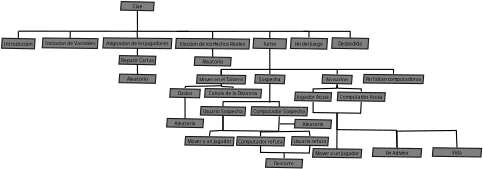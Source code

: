 <?xml version="1.0" encoding="UTF-8"?>
<dia:diagram xmlns:dia="http://www.lysator.liu.se/~alla/dia/">
  <dia:layer name="Fondo" visible="true" active="true">
    <dia:object type="Flowchart - Box" version="0" id="O0">
      <dia:attribute name="obj_pos">
        <dia:point val="119.891,-23.643"/>
      </dia:attribute>
      <dia:attribute name="obj_bb">
        <dia:rectangle val="119.391,-24.143;150.628,-13.587"/>
      </dia:attribute>
      <dia:attribute name="elem_corner">
        <dia:point val="119.891,-23.643"/>
      </dia:attribute>
      <dia:attribute name="elem_width">
        <dia:real val="30.237"/>
      </dia:attribute>
      <dia:attribute name="elem_height">
        <dia:real val="9.556"/>
      </dia:attribute>
      <dia:attribute name="border_width">
        <dia:real val="1"/>
      </dia:attribute>
      <dia:attribute name="border_color">
        <dia:color val="#1a1a1a"/>
      </dia:attribute>
      <dia:attribute name="inner_color">
        <dia:color val="#7f7f7f"/>
      </dia:attribute>
      <dia:attribute name="show_background">
        <dia:boolean val="true"/>
      </dia:attribute>
      <dia:attribute name="corner_radius">
        <dia:real val="0.6"/>
      </dia:attribute>
      <dia:attribute name="padding">
        <dia:real val="1"/>
      </dia:attribute>
      <dia:attribute name="text">
        <dia:composite type="text">
          <dia:attribute name="string">
            <dia:string>#Turno#</dia:string>
          </dia:attribute>
          <dia:attribute name="font">
            <dia:font family="sans" style="0" name="Helvetica"/>
          </dia:attribute>
          <dia:attribute name="height">
            <dia:real val="5.292"/>
          </dia:attribute>
          <dia:attribute name="pos">
            <dia:point val="135.01,-17.583"/>
          </dia:attribute>
          <dia:attribute name="color">
            <dia:color val="#000000"/>
          </dia:attribute>
          <dia:attribute name="alignment">
            <dia:enum val="1"/>
          </dia:attribute>
        </dia:composite>
      </dia:attribute>
    </dia:object>
    <dia:object type="Standard - Line" version="0" id="O1">
      <dia:attribute name="obj_pos">
        <dia:point val="135.01,-14.087"/>
      </dia:attribute>
      <dia:attribute name="obj_bb">
        <dia:rectangle val="134.509,-14.588;135.551,9.097"/>
      </dia:attribute>
      <dia:attribute name="conn_endpoints">
        <dia:point val="135.01,-14.087"/>
        <dia:point val="135.05,8.596"/>
      </dia:attribute>
      <dia:attribute name="numcp">
        <dia:int val="1"/>
      </dia:attribute>
      <dia:attribute name="line_width">
        <dia:real val="1"/>
      </dia:attribute>
      <dia:connections>
        <dia:connection handle="0" to="O0" connection="13"/>
        <dia:connection handle="1" to="O3" connection="16"/>
      </dia:connections>
    </dia:object>
    <dia:object type="Standard - Line" version="0" id="O2">
      <dia:attribute name="obj_pos">
        <dia:point val="91.193,9.314"/>
      </dia:attribute>
      <dia:attribute name="obj_bb">
        <dia:rectangle val="90.692,4.182;91.705,9.815"/>
      </dia:attribute>
      <dia:attribute name="conn_endpoints">
        <dia:point val="91.193,9.314"/>
        <dia:point val="91.204,4.683"/>
      </dia:attribute>
      <dia:attribute name="numcp">
        <dia:int val="1"/>
      </dia:attribute>
      <dia:attribute name="line_width">
        <dia:real val="1"/>
      </dia:attribute>
      <dia:connections>
        <dia:connection handle="0" to="O4" connection="2"/>
      </dia:connections>
    </dia:object>
    <dia:object type="Flowchart - Box" version="0" id="O3">
      <dia:attribute name="obj_pos">
        <dia:point val="121.442,9.096"/>
      </dia:attribute>
      <dia:attribute name="obj_bb">
        <dia:rectangle val="120.942,8.596;149.175,17.888"/>
      </dia:attribute>
      <dia:attribute name="elem_corner">
        <dia:point val="121.442,9.096"/>
      </dia:attribute>
      <dia:attribute name="elem_width">
        <dia:real val="27.233"/>
      </dia:attribute>
      <dia:attribute name="elem_height">
        <dia:real val="8.292"/>
      </dia:attribute>
      <dia:attribute name="border_width">
        <dia:real val="1"/>
      </dia:attribute>
      <dia:attribute name="border_color">
        <dia:color val="#1a1a1a"/>
      </dia:attribute>
      <dia:attribute name="inner_color">
        <dia:color val="#7f7f7f"/>
      </dia:attribute>
      <dia:attribute name="show_background">
        <dia:boolean val="true"/>
      </dia:attribute>
      <dia:attribute name="corner_radius">
        <dia:real val="0.6"/>
      </dia:attribute>
      <dia:attribute name="padding">
        <dia:real val="1"/>
      </dia:attribute>
      <dia:attribute name="text">
        <dia:composite type="text">
          <dia:attribute name="string">
            <dia:string>#Sospecha#</dia:string>
          </dia:attribute>
          <dia:attribute name="font">
            <dia:font family="sans" style="0" name="Helvetica"/>
          </dia:attribute>
          <dia:attribute name="height">
            <dia:real val="5.292"/>
          </dia:attribute>
          <dia:attribute name="pos">
            <dia:point val="135.058,14.524"/>
          </dia:attribute>
          <dia:attribute name="color">
            <dia:color val="#000000"/>
          </dia:attribute>
          <dia:attribute name="alignment">
            <dia:enum val="1"/>
          </dia:attribute>
        </dia:composite>
      </dia:attribute>
    </dia:object>
    <dia:object type="Flowchart - Box" version="0" id="O4">
      <dia:attribute name="obj_pos">
        <dia:point val="69.004,9.314"/>
      </dia:attribute>
      <dia:attribute name="obj_bb">
        <dia:rectangle val="68.504,8.814;113.882,18.106"/>
      </dia:attribute>
      <dia:attribute name="elem_corner">
        <dia:point val="69.004,9.314"/>
      </dia:attribute>
      <dia:attribute name="elem_width">
        <dia:real val="44.377"/>
      </dia:attribute>
      <dia:attribute name="elem_height">
        <dia:real val="8.292"/>
      </dia:attribute>
      <dia:attribute name="border_width">
        <dia:real val="1"/>
      </dia:attribute>
      <dia:attribute name="border_color">
        <dia:color val="#1a1a1a"/>
      </dia:attribute>
      <dia:attribute name="inner_color">
        <dia:color val="#7f7f7f"/>
      </dia:attribute>
      <dia:attribute name="show_background">
        <dia:boolean val="true"/>
      </dia:attribute>
      <dia:attribute name="corner_radius">
        <dia:real val="0.6"/>
      </dia:attribute>
      <dia:attribute name="padding">
        <dia:real val="1"/>
      </dia:attribute>
      <dia:attribute name="text">
        <dia:composite type="text">
          <dia:attribute name="string">
            <dia:string>#Mover en el Tablero#</dia:string>
          </dia:attribute>
          <dia:attribute name="font">
            <dia:font family="sans" style="0" name="Helvetica"/>
          </dia:attribute>
          <dia:attribute name="height">
            <dia:real val="5.292"/>
          </dia:attribute>
          <dia:attribute name="pos">
            <dia:point val="91.193,14.742"/>
          </dia:attribute>
          <dia:attribute name="color">
            <dia:color val="#000000"/>
          </dia:attribute>
          <dia:attribute name="alignment">
            <dia:enum val="1"/>
          </dia:attribute>
        </dia:composite>
      </dia:attribute>
    </dia:object>
    <dia:object type="Flowchart - Box" version="0" id="O5">
      <dia:attribute name="obj_pos">
        <dia:point val="182.072,9.233"/>
      </dia:attribute>
      <dia:attribute name="obj_bb">
        <dia:rectangle val="181.572,8.733;209.805,18.025"/>
      </dia:attribute>
      <dia:attribute name="elem_corner">
        <dia:point val="182.072,9.233"/>
      </dia:attribute>
      <dia:attribute name="elem_width">
        <dia:real val="27.233"/>
      </dia:attribute>
      <dia:attribute name="elem_height">
        <dia:real val="8.292"/>
      </dia:attribute>
      <dia:attribute name="border_width">
        <dia:real val="1"/>
      </dia:attribute>
      <dia:attribute name="border_color">
        <dia:color val="#1a1a1a"/>
      </dia:attribute>
      <dia:attribute name="inner_color">
        <dia:color val="#7f7f7f"/>
      </dia:attribute>
      <dia:attribute name="show_background">
        <dia:boolean val="true"/>
      </dia:attribute>
      <dia:attribute name="corner_radius">
        <dia:real val="0.6"/>
      </dia:attribute>
      <dia:attribute name="padding">
        <dia:real val="1"/>
      </dia:attribute>
      <dia:attribute name="text">
        <dia:composite type="text">
          <dia:attribute name="string">
            <dia:string>#Acusacion#</dia:string>
          </dia:attribute>
          <dia:attribute name="font">
            <dia:font family="sans" style="0" name="Helvetica"/>
          </dia:attribute>
          <dia:attribute name="height">
            <dia:real val="5.292"/>
          </dia:attribute>
          <dia:attribute name="pos">
            <dia:point val="195.689,14.66"/>
          </dia:attribute>
          <dia:attribute name="color">
            <dia:color val="#000000"/>
          </dia:attribute>
          <dia:attribute name="alignment">
            <dia:enum val="1"/>
          </dia:attribute>
        </dia:composite>
      </dia:attribute>
    </dia:object>
    <dia:object type="Flowchart - Box" version="0" id="O6">
      <dia:attribute name="obj_pos">
        <dia:point val="76.269,21.77"/>
      </dia:attribute>
      <dia:attribute name="obj_bb">
        <dia:rectangle val="75.769,21.27;128.031,30.561"/>
      </dia:attribute>
      <dia:attribute name="elem_corner">
        <dia:point val="76.269,21.77"/>
      </dia:attribute>
      <dia:attribute name="elem_width">
        <dia:real val="51.263"/>
      </dia:attribute>
      <dia:attribute name="elem_height">
        <dia:real val="8.292"/>
      </dia:attribute>
      <dia:attribute name="border_width">
        <dia:real val="1"/>
      </dia:attribute>
      <dia:attribute name="border_color">
        <dia:color val="#1a1a1a"/>
      </dia:attribute>
      <dia:attribute name="inner_color">
        <dia:color val="#7f7f7f"/>
      </dia:attribute>
      <dia:attribute name="show_background">
        <dia:boolean val="true"/>
      </dia:attribute>
      <dia:attribute name="corner_radius">
        <dia:real val="0.6"/>
      </dia:attribute>
      <dia:attribute name="padding">
        <dia:real val="1"/>
      </dia:attribute>
      <dia:attribute name="text">
        <dia:composite type="text">
          <dia:attribute name="string">
            <dia:string>#Calculo de la Distancia#</dia:string>
          </dia:attribute>
          <dia:attribute name="font">
            <dia:font family="sans" style="0" name="Helvetica"/>
          </dia:attribute>
          <dia:attribute name="height">
            <dia:real val="5.292"/>
          </dia:attribute>
          <dia:attribute name="pos">
            <dia:point val="101.9,27.197"/>
          </dia:attribute>
          <dia:attribute name="color">
            <dia:color val="#000000"/>
          </dia:attribute>
          <dia:attribute name="alignment">
            <dia:enum val="1"/>
          </dia:attribute>
        </dia:composite>
      </dia:attribute>
    </dia:object>
    <dia:object type="Standard - Line" version="0" id="O7">
      <dia:attribute name="obj_pos">
        <dia:point val="143.759,33.482"/>
      </dia:attribute>
      <dia:attribute name="obj_bb">
        <dia:rectangle val="92.002,32.982;144.259,33.982"/>
      </dia:attribute>
      <dia:attribute name="conn_endpoints">
        <dia:point val="143.759,33.482"/>
        <dia:point val="92.502,33.482"/>
      </dia:attribute>
      <dia:attribute name="numcp">
        <dia:int val="1"/>
      </dia:attribute>
      <dia:attribute name="line_width">
        <dia:real val="1"/>
      </dia:attribute>
    </dia:object>
    <dia:object type="Standard - Line" version="0" id="O8">
      <dia:attribute name="obj_pos">
        <dia:point val="195.828,4.25"/>
      </dia:attribute>
      <dia:attribute name="obj_bb">
        <dia:rectangle val="195.252,3.742;196.336,9.24"/>
      </dia:attribute>
      <dia:attribute name="conn_endpoints">
        <dia:point val="195.828,4.25"/>
        <dia:point val="195.76,8.733"/>
      </dia:attribute>
      <dia:attribute name="numcp">
        <dia:int val="1"/>
      </dia:attribute>
      <dia:attribute name="line_width">
        <dia:real val="1"/>
      </dia:attribute>
      <dia:connections>
        <dia:connection handle="1" to="O5" connection="16"/>
      </dia:connections>
    </dia:object>
    <dia:object type="Flowchart - Box" version="0" id="O9">
      <dia:attribute name="obj_pos">
        <dia:point val="0.529,-56.724"/>
      </dia:attribute>
      <dia:attribute name="obj_bb">
        <dia:rectangle val="0.029,-57.224;31.267,-47.932"/>
      </dia:attribute>
      <dia:attribute name="elem_corner">
        <dia:point val="0.529,-56.724"/>
      </dia:attribute>
      <dia:attribute name="elem_width">
        <dia:real val="30.237"/>
      </dia:attribute>
      <dia:attribute name="elem_height">
        <dia:real val="8.292"/>
      </dia:attribute>
      <dia:attribute name="border_width">
        <dia:real val="1"/>
      </dia:attribute>
      <dia:attribute name="border_color">
        <dia:color val="#1a1a1a"/>
      </dia:attribute>
      <dia:attribute name="inner_color">
        <dia:color val="#7f7f7f"/>
      </dia:attribute>
      <dia:attribute name="show_background">
        <dia:boolean val="true"/>
      </dia:attribute>
      <dia:attribute name="corner_radius">
        <dia:real val="0.6"/>
      </dia:attribute>
      <dia:attribute name="padding">
        <dia:real val="1"/>
      </dia:attribute>
      <dia:attribute name="text">
        <dia:composite type="text">
          <dia:attribute name="string">
            <dia:string>#Clue#</dia:string>
          </dia:attribute>
          <dia:attribute name="font">
            <dia:font family="sans" style="0" name="Helvetica"/>
          </dia:attribute>
          <dia:attribute name="height">
            <dia:real val="5.292"/>
          </dia:attribute>
          <dia:attribute name="pos">
            <dia:point val="15.648,-51.296"/>
          </dia:attribute>
          <dia:attribute name="color">
            <dia:color val="#000000"/>
          </dia:attribute>
          <dia:attribute name="alignment">
            <dia:enum val="1"/>
          </dia:attribute>
        </dia:composite>
      </dia:attribute>
    </dia:object>
    <dia:object type="Standard - Line" version="0" id="O10">
      <dia:attribute name="obj_pos">
        <dia:point val="15.648,-48.432"/>
      </dia:attribute>
      <dia:attribute name="obj_bb">
        <dia:rectangle val="15.145,-48.935;16.249,-29.822"/>
      </dia:attribute>
      <dia:attribute name="conn_endpoints">
        <dia:point val="15.648,-48.432"/>
        <dia:point val="15.746,-30.325"/>
      </dia:attribute>
      <dia:attribute name="numcp">
        <dia:int val="1"/>
      </dia:attribute>
      <dia:attribute name="line_width">
        <dia:real val="1"/>
      </dia:attribute>
      <dia:connections>
        <dia:connection handle="0" to="O9" connection="13"/>
      </dia:connections>
    </dia:object>
    <dia:object type="Standard - Line" version="0" id="O11">
      <dia:attribute name="obj_pos">
        <dia:point val="15.402,-30.071"/>
      </dia:attribute>
      <dia:attribute name="obj_bb">
        <dia:rectangle val="14.883,-30.59;16.154,-23.45"/>
      </dia:attribute>
      <dia:attribute name="conn_endpoints">
        <dia:point val="15.402,-30.071"/>
        <dia:point val="15.636,-23.969"/>
      </dia:attribute>
      <dia:attribute name="numcp">
        <dia:int val="1"/>
      </dia:attribute>
      <dia:attribute name="line_width">
        <dia:real val="1"/>
      </dia:attribute>
      <dia:connections>
        <dia:connection handle="1" to="O18" connection="2"/>
      </dia:connections>
    </dia:object>
    <dia:object type="Flowchart - Box" version="0" id="O12">
      <dia:attribute name="obj_pos">
        <dia:point val="-70.123,-23.861"/>
      </dia:attribute>
      <dia:attribute name="obj_bb">
        <dia:rectangle val="-70.623,-24.361;-19.326,-13.95"/>
      </dia:attribute>
      <dia:attribute name="elem_corner">
        <dia:point val="-70.123,-23.861"/>
      </dia:attribute>
      <dia:attribute name="elem_width">
        <dia:real val="50.297"/>
      </dia:attribute>
      <dia:attribute name="elem_height">
        <dia:real val="9.411"/>
      </dia:attribute>
      <dia:attribute name="border_width">
        <dia:real val="1"/>
      </dia:attribute>
      <dia:attribute name="border_color">
        <dia:color val="#1a1a1a"/>
      </dia:attribute>
      <dia:attribute name="inner_color">
        <dia:color val="#7f7f7f"/>
      </dia:attribute>
      <dia:attribute name="show_background">
        <dia:boolean val="true"/>
      </dia:attribute>
      <dia:attribute name="corner_radius">
        <dia:real val="0.6"/>
      </dia:attribute>
      <dia:attribute name="padding">
        <dia:real val="1"/>
      </dia:attribute>
      <dia:attribute name="text">
        <dia:composite type="text">
          <dia:attribute name="string">
            <dia:string>#Iniciacion de Variables#</dia:string>
          </dia:attribute>
          <dia:attribute name="font">
            <dia:font family="sans" style="0" name="Helvetica"/>
          </dia:attribute>
          <dia:attribute name="height">
            <dia:real val="5.292"/>
          </dia:attribute>
          <dia:attribute name="pos">
            <dia:point val="-44.974,-17.874"/>
          </dia:attribute>
          <dia:attribute name="color">
            <dia:color val="#000000"/>
          </dia:attribute>
          <dia:attribute name="alignment">
            <dia:enum val="1"/>
          </dia:attribute>
        </dia:composite>
      </dia:attribute>
    </dia:object>
    <dia:object type="Standard - Line" version="0" id="O13">
      <dia:attribute name="obj_pos">
        <dia:point val="-91.668,-30.038"/>
      </dia:attribute>
      <dia:attribute name="obj_bb">
        <dia:rectangle val="-92.168,-30.538;62.348,-29.372"/>
      </dia:attribute>
      <dia:attribute name="conn_endpoints">
        <dia:point val="-91.668,-30.038"/>
        <dia:point val="61.847,-29.873"/>
      </dia:attribute>
      <dia:attribute name="numcp">
        <dia:int val="1"/>
      </dia:attribute>
      <dia:attribute name="line_width">
        <dia:real val="1"/>
      </dia:attribute>
    </dia:object>
    <dia:object type="Standard - Line" version="0" id="O14">
      <dia:attribute name="obj_pos">
        <dia:point val="-44.837,-29.807"/>
      </dia:attribute>
      <dia:attribute name="obj_bb">
        <dia:rectangle val="-45.486,-30.318;-44.325,-23.35"/>
      </dia:attribute>
      <dia:attribute name="conn_endpoints">
        <dia:point val="-44.837,-29.807"/>
        <dia:point val="-44.974,-23.861"/>
      </dia:attribute>
      <dia:attribute name="numcp">
        <dia:int val="1"/>
      </dia:attribute>
      <dia:attribute name="line_width">
        <dia:real val="1"/>
      </dia:attribute>
      <dia:connections>
        <dia:connection handle="1" to="O12" connection="2"/>
      </dia:connections>
    </dia:object>
    <dia:object type="Standard - Line" version="0" id="O15">
      <dia:attribute name="obj_pos">
        <dia:point val="51.034,-29.824"/>
      </dia:attribute>
      <dia:attribute name="obj_bb">
        <dia:rectangle val="50.533,-30.39;135.623,-29.323"/>
      </dia:attribute>
      <dia:attribute name="conn_endpoints">
        <dia:point val="51.034,-29.824"/>
        <dia:point val="135.123,-29.889"/>
      </dia:attribute>
      <dia:attribute name="numcp">
        <dia:int val="1"/>
      </dia:attribute>
      <dia:attribute name="line_width">
        <dia:real val="1"/>
      </dia:attribute>
    </dia:object>
    <dia:object type="Flowchart - Box" version="0" id="O16">
      <dia:attribute name="obj_pos">
        <dia:point val="-106.797,-23.659"/>
      </dia:attribute>
      <dia:attribute name="obj_bb">
        <dia:rectangle val="-107.297,-24.159;-76.059,-13.587"/>
      </dia:attribute>
      <dia:attribute name="elem_corner">
        <dia:point val="-106.797,-23.659"/>
      </dia:attribute>
      <dia:attribute name="elem_width">
        <dia:real val="30.237"/>
      </dia:attribute>
      <dia:attribute name="elem_height">
        <dia:real val="9.572"/>
      </dia:attribute>
      <dia:attribute name="border_width">
        <dia:real val="1"/>
      </dia:attribute>
      <dia:attribute name="border_color">
        <dia:color val="#1a1a1a"/>
      </dia:attribute>
      <dia:attribute name="inner_color">
        <dia:color val="#7f7f7f"/>
      </dia:attribute>
      <dia:attribute name="show_background">
        <dia:boolean val="true"/>
      </dia:attribute>
      <dia:attribute name="corner_radius">
        <dia:real val="0.6"/>
      </dia:attribute>
      <dia:attribute name="padding">
        <dia:real val="1"/>
      </dia:attribute>
      <dia:attribute name="text">
        <dia:composite type="text">
          <dia:attribute name="string">
            <dia:string>#Introduccion#</dia:string>
          </dia:attribute>
          <dia:attribute name="font">
            <dia:font family="sans" style="0" name="Helvetica"/>
          </dia:attribute>
          <dia:attribute name="height">
            <dia:real val="5.292"/>
          </dia:attribute>
          <dia:attribute name="pos">
            <dia:point val="-91.678,-17.591"/>
          </dia:attribute>
          <dia:attribute name="color">
            <dia:color val="#000000"/>
          </dia:attribute>
          <dia:attribute name="alignment">
            <dia:enum val="1"/>
          </dia:attribute>
        </dia:composite>
      </dia:attribute>
    </dia:object>
    <dia:object type="Standard - Line" version="0" id="O17">
      <dia:attribute name="obj_pos">
        <dia:point val="-91.668,-29.807"/>
      </dia:attribute>
      <dia:attribute name="obj_bb">
        <dia:rectangle val="-92.179,-30.308;-91.167,-23.158"/>
      </dia:attribute>
      <dia:attribute name="conn_endpoints">
        <dia:point val="-91.668,-29.807"/>
        <dia:point val="-91.678,-23.659"/>
      </dia:attribute>
      <dia:attribute name="numcp">
        <dia:int val="1"/>
      </dia:attribute>
      <dia:attribute name="line_width">
        <dia:real val="1"/>
      </dia:attribute>
      <dia:connections>
        <dia:connection handle="1" to="O16" connection="2"/>
      </dia:connections>
    </dia:object>
    <dia:object type="Flowchart - Box" version="0" id="O18">
      <dia:attribute name="obj_pos">
        <dia:point val="-15.456,-23.969"/>
      </dia:attribute>
      <dia:attribute name="obj_bb">
        <dia:rectangle val="-15.956,-24.469;47.227,-13.752"/>
      </dia:attribute>
      <dia:attribute name="elem_corner">
        <dia:point val="-15.456,-23.969"/>
      </dia:attribute>
      <dia:attribute name="elem_width">
        <dia:real val="62.183"/>
      </dia:attribute>
      <dia:attribute name="elem_height">
        <dia:real val="9.717"/>
      </dia:attribute>
      <dia:attribute name="border_width">
        <dia:real val="1"/>
      </dia:attribute>
      <dia:attribute name="border_color">
        <dia:color val="#1a1a1a"/>
      </dia:attribute>
      <dia:attribute name="inner_color">
        <dia:color val="#7f7f7f"/>
      </dia:attribute>
      <dia:attribute name="show_background">
        <dia:boolean val="true"/>
      </dia:attribute>
      <dia:attribute name="corner_radius">
        <dia:real val="0.6"/>
      </dia:attribute>
      <dia:attribute name="padding">
        <dia:real val="1"/>
      </dia:attribute>
      <dia:attribute name="text">
        <dia:composite type="text">
          <dia:attribute name="string">
            <dia:string>#Asignacion de los jugadores#</dia:string>
          </dia:attribute>
          <dia:attribute name="font">
            <dia:font family="sans" style="0" name="Helvetica"/>
          </dia:attribute>
          <dia:attribute name="height">
            <dia:real val="5.292"/>
          </dia:attribute>
          <dia:attribute name="pos">
            <dia:point val="15.636,-17.829"/>
          </dia:attribute>
          <dia:attribute name="color">
            <dia:color val="#000000"/>
          </dia:attribute>
          <dia:attribute name="alignment">
            <dia:enum val="1"/>
          </dia:attribute>
        </dia:composite>
      </dia:attribute>
    </dia:object>
    <dia:object type="Flowchart - Box" version="0" id="O19">
      <dia:attribute name="obj_pos">
        <dia:point val="50.087,-23.482"/>
      </dia:attribute>
      <dia:attribute name="obj_bb">
        <dia:rectangle val="49.587,-23.982;117.312,-13.426"/>
      </dia:attribute>
      <dia:attribute name="elem_corner">
        <dia:point val="50.087,-23.482"/>
      </dia:attribute>
      <dia:attribute name="elem_width">
        <dia:real val="66.725"/>
      </dia:attribute>
      <dia:attribute name="elem_height">
        <dia:real val="9.556"/>
      </dia:attribute>
      <dia:attribute name="border_width">
        <dia:real val="1"/>
      </dia:attribute>
      <dia:attribute name="border_color">
        <dia:color val="#1a1a1a"/>
      </dia:attribute>
      <dia:attribute name="inner_color">
        <dia:color val="#7f7f7f"/>
      </dia:attribute>
      <dia:attribute name="show_background">
        <dia:boolean val="true"/>
      </dia:attribute>
      <dia:attribute name="corner_radius">
        <dia:real val="0.6"/>
      </dia:attribute>
      <dia:attribute name="padding">
        <dia:real val="1"/>
      </dia:attribute>
      <dia:attribute name="text">
        <dia:composite type="text">
          <dia:attribute name="string">
            <dia:string>#Eleccion de los Hechos Reales#</dia:string>
          </dia:attribute>
          <dia:attribute name="font">
            <dia:font family="sans" style="0" name="Helvetica"/>
          </dia:attribute>
          <dia:attribute name="height">
            <dia:real val="5.292"/>
          </dia:attribute>
          <dia:attribute name="pos">
            <dia:point val="83.449,-17.422"/>
          </dia:attribute>
          <dia:attribute name="color">
            <dia:color val="#000000"/>
          </dia:attribute>
          <dia:attribute name="alignment">
            <dia:enum val="1"/>
          </dia:attribute>
        </dia:composite>
      </dia:attribute>
    </dia:object>
    <dia:object type="Standard - Line" version="0" id="O20">
      <dia:attribute name="obj_pos">
        <dia:point val="83.478,-30.094"/>
      </dia:attribute>
      <dia:attribute name="obj_bb">
        <dia:rectangle val="82.947,-30.596;83.98,-22.98"/>
      </dia:attribute>
      <dia:attribute name="conn_endpoints">
        <dia:point val="83.478,-30.094"/>
        <dia:point val="83.449,-23.482"/>
      </dia:attribute>
      <dia:attribute name="numcp">
        <dia:int val="1"/>
      </dia:attribute>
      <dia:attribute name="line_width">
        <dia:real val="1"/>
      </dia:attribute>
      <dia:connections>
        <dia:connection handle="1" to="O19" connection="2"/>
      </dia:connections>
    </dia:object>
    <dia:object type="Standard - Line" version="0" id="O21">
      <dia:attribute name="obj_pos">
        <dia:point val="135.059,-29.558"/>
      </dia:attribute>
      <dia:attribute name="obj_bb">
        <dia:rectangle val="134.506,-30.063;135.563,-23.139"/>
      </dia:attribute>
      <dia:attribute name="conn_endpoints">
        <dia:point val="135.059,-29.558"/>
        <dia:point val="135.01,-23.643"/>
      </dia:attribute>
      <dia:attribute name="numcp">
        <dia:int val="1"/>
      </dia:attribute>
      <dia:attribute name="line_width">
        <dia:real val="1"/>
      </dia:attribute>
      <dia:connections>
        <dia:connection handle="1" to="O0" connection="2"/>
      </dia:connections>
    </dia:object>
    <dia:object type="Flowchart - Box" version="0" id="O22">
      <dia:attribute name="obj_pos">
        <dia:point val="-0.995,-8.033"/>
      </dia:attribute>
      <dia:attribute name="obj_bb">
        <dia:rectangle val="-1.495,-8.533;32.805,0.758"/>
      </dia:attribute>
      <dia:attribute name="elem_corner">
        <dia:point val="-0.995,-8.033"/>
      </dia:attribute>
      <dia:attribute name="elem_width">
        <dia:real val="33.3"/>
      </dia:attribute>
      <dia:attribute name="elem_height">
        <dia:real val="8.292"/>
      </dia:attribute>
      <dia:attribute name="border_width">
        <dia:real val="1"/>
      </dia:attribute>
      <dia:attribute name="border_color">
        <dia:color val="#1a1a1a"/>
      </dia:attribute>
      <dia:attribute name="inner_color">
        <dia:color val="#7f7f7f"/>
      </dia:attribute>
      <dia:attribute name="show_background">
        <dia:boolean val="true"/>
      </dia:attribute>
      <dia:attribute name="corner_radius">
        <dia:real val="0.6"/>
      </dia:attribute>
      <dia:attribute name="padding">
        <dia:real val="1"/>
      </dia:attribute>
      <dia:attribute name="text">
        <dia:composite type="text">
          <dia:attribute name="string">
            <dia:string>#Repatir Cartas#</dia:string>
          </dia:attribute>
          <dia:attribute name="font">
            <dia:font family="sans" style="0" name="Helvetica"/>
          </dia:attribute>
          <dia:attribute name="height">
            <dia:real val="5.292"/>
          </dia:attribute>
          <dia:attribute name="pos">
            <dia:point val="15.655,-2.606"/>
          </dia:attribute>
          <dia:attribute name="color">
            <dia:color val="#000000"/>
          </dia:attribute>
          <dia:attribute name="alignment">
            <dia:enum val="1"/>
          </dia:attribute>
        </dia:composite>
      </dia:attribute>
    </dia:object>
    <dia:object type="Standard - Line" version="0" id="O23">
      <dia:attribute name="obj_pos">
        <dia:point val="15.636,-14.252"/>
      </dia:attribute>
      <dia:attribute name="obj_bb">
        <dia:rectangle val="15.134,-14.753;16.157,-7.532"/>
      </dia:attribute>
      <dia:attribute name="conn_endpoints">
        <dia:point val="15.636,-14.252"/>
        <dia:point val="15.655,-8.033"/>
      </dia:attribute>
      <dia:attribute name="numcp">
        <dia:int val="1"/>
      </dia:attribute>
      <dia:attribute name="line_width">
        <dia:real val="1"/>
      </dia:attribute>
      <dia:connections>
        <dia:connection handle="0" to="O18" connection="13"/>
        <dia:connection handle="1" to="O22" connection="2"/>
      </dia:connections>
    </dia:object>
    <dia:object type="Flowchart - Box" version="0" id="O24">
      <dia:attribute name="obj_pos">
        <dia:point val="72.418,37.867"/>
      </dia:attribute>
      <dia:attribute name="obj_bb">
        <dia:rectangle val="71.918,37.367;113.722,46.659"/>
      </dia:attribute>
      <dia:attribute name="elem_corner">
        <dia:point val="72.418,37.867"/>
      </dia:attribute>
      <dia:attribute name="elem_width">
        <dia:real val="40.805"/>
      </dia:attribute>
      <dia:attribute name="elem_height">
        <dia:real val="8.292"/>
      </dia:attribute>
      <dia:attribute name="border_width">
        <dia:real val="1"/>
      </dia:attribute>
      <dia:attribute name="border_color">
        <dia:color val="#1a1a1a"/>
      </dia:attribute>
      <dia:attribute name="inner_color">
        <dia:color val="#7f7f7f"/>
      </dia:attribute>
      <dia:attribute name="show_background">
        <dia:boolean val="true"/>
      </dia:attribute>
      <dia:attribute name="corner_radius">
        <dia:real val="0.6"/>
      </dia:attribute>
      <dia:attribute name="padding">
        <dia:real val="1"/>
      </dia:attribute>
      <dia:attribute name="text">
        <dia:composite type="text">
          <dia:attribute name="string">
            <dia:string>#Usuario Sospecha#</dia:string>
          </dia:attribute>
          <dia:attribute name="font">
            <dia:font family="sans" style="0" name="Helvetica"/>
          </dia:attribute>
          <dia:attribute name="height">
            <dia:real val="5.292"/>
          </dia:attribute>
          <dia:attribute name="pos">
            <dia:point val="92.82,43.295"/>
          </dia:attribute>
          <dia:attribute name="color">
            <dia:color val="#000000"/>
          </dia:attribute>
          <dia:attribute name="alignment">
            <dia:enum val="1"/>
          </dia:attribute>
        </dia:composite>
      </dia:attribute>
    </dia:object>
    <dia:object type="Standard - Line" version="0" id="O25">
      <dia:attribute name="obj_pos">
        <dia:point val="92.878,33.858"/>
      </dia:attribute>
      <dia:attribute name="obj_bb">
        <dia:rectangle val="92.313,33.351;93.385,38.374"/>
      </dia:attribute>
      <dia:attribute name="conn_endpoints">
        <dia:point val="92.878,33.858"/>
        <dia:point val="92.82,37.867"/>
      </dia:attribute>
      <dia:attribute name="numcp">
        <dia:int val="1"/>
      </dia:attribute>
      <dia:attribute name="line_width">
        <dia:real val="1"/>
      </dia:attribute>
      <dia:connections>
        <dia:connection handle="1" to="O24" connection="2"/>
      </dia:connections>
    </dia:object>
    <dia:object type="Flowchart - Box" version="0" id="O26">
      <dia:attribute name="obj_pos">
        <dia:point val="157.47,24.864"/>
      </dia:attribute>
      <dia:attribute name="obj_bb">
        <dia:rectangle val="156.97,24.364;191.17,33.656"/>
      </dia:attribute>
      <dia:attribute name="elem_corner">
        <dia:point val="157.47,24.864"/>
      </dia:attribute>
      <dia:attribute name="elem_width">
        <dia:real val="33.2"/>
      </dia:attribute>
      <dia:attribute name="elem_height">
        <dia:real val="8.292"/>
      </dia:attribute>
      <dia:attribute name="border_width">
        <dia:real val="1"/>
      </dia:attribute>
      <dia:attribute name="border_color">
        <dia:color val="#1a1a1a"/>
      </dia:attribute>
      <dia:attribute name="inner_color">
        <dia:color val="#7f7f7f"/>
      </dia:attribute>
      <dia:attribute name="show_background">
        <dia:boolean val="true"/>
      </dia:attribute>
      <dia:attribute name="corner_radius">
        <dia:real val="0.6"/>
      </dia:attribute>
      <dia:attribute name="padding">
        <dia:real val="1"/>
      </dia:attribute>
      <dia:attribute name="text">
        <dia:composite type="text">
          <dia:attribute name="string">
            <dia:string>#Jugador Acusa#</dia:string>
          </dia:attribute>
          <dia:attribute name="font">
            <dia:font family="sans" style="0" name="Helvetica"/>
          </dia:attribute>
          <dia:attribute name="height">
            <dia:real val="5.292"/>
          </dia:attribute>
          <dia:attribute name="pos">
            <dia:point val="174.07,30.292"/>
          </dia:attribute>
          <dia:attribute name="color">
            <dia:color val="#000000"/>
          </dia:attribute>
          <dia:attribute name="alignment">
            <dia:enum val="1"/>
          </dia:attribute>
        </dia:composite>
      </dia:attribute>
    </dia:object>
    <dia:object type="Flowchart - Box" version="0" id="O27">
      <dia:attribute name="obj_pos">
        <dia:point val="118.056,38.046"/>
      </dia:attribute>
      <dia:attribute name="obj_bb">
        <dia:rectangle val="117.556,37.546;169.586,46.838"/>
      </dia:attribute>
      <dia:attribute name="elem_corner">
        <dia:point val="118.056,38.046"/>
      </dia:attribute>
      <dia:attribute name="elem_width">
        <dia:real val="51.03"/>
      </dia:attribute>
      <dia:attribute name="elem_height">
        <dia:real val="8.292"/>
      </dia:attribute>
      <dia:attribute name="border_width">
        <dia:real val="1"/>
      </dia:attribute>
      <dia:attribute name="border_color">
        <dia:color val="#1a1a1a"/>
      </dia:attribute>
      <dia:attribute name="inner_color">
        <dia:color val="#7f7f7f"/>
      </dia:attribute>
      <dia:attribute name="show_background">
        <dia:boolean val="true"/>
      </dia:attribute>
      <dia:attribute name="corner_radius">
        <dia:real val="0.6"/>
      </dia:attribute>
      <dia:attribute name="padding">
        <dia:real val="1"/>
      </dia:attribute>
      <dia:attribute name="text">
        <dia:composite type="text">
          <dia:attribute name="string">
            <dia:string>#Computador Sospecha#</dia:string>
          </dia:attribute>
          <dia:attribute name="font">
            <dia:font family="sans" style="0" name="Helvetica"/>
          </dia:attribute>
          <dia:attribute name="height">
            <dia:real val="5.292"/>
          </dia:attribute>
          <dia:attribute name="pos">
            <dia:point val="143.571,43.474"/>
          </dia:attribute>
          <dia:attribute name="color">
            <dia:color val="#000000"/>
          </dia:attribute>
          <dia:attribute name="alignment">
            <dia:enum val="1"/>
          </dia:attribute>
        </dia:composite>
      </dia:attribute>
    </dia:object>
    <dia:object type="Standard - Line" version="0" id="O28">
      <dia:attribute name="obj_pos">
        <dia:point val="143.508,33.231"/>
      </dia:attribute>
      <dia:attribute name="obj_bb">
        <dia:rectangle val="143.002,32.725;144.077,38.553"/>
      </dia:attribute>
      <dia:attribute name="conn_endpoints">
        <dia:point val="143.508,33.231"/>
        <dia:point val="143.571,38.046"/>
      </dia:attribute>
      <dia:attribute name="numcp">
        <dia:int val="1"/>
      </dia:attribute>
      <dia:attribute name="line_width">
        <dia:real val="1"/>
      </dia:attribute>
      <dia:connections>
        <dia:connection handle="1" to="O27" connection="2"/>
      </dia:connections>
    </dia:object>
    <dia:object type="Standard - Line" version="0" id="O29">
      <dia:attribute name="obj_pos">
        <dia:point val="135.058,17.388"/>
      </dia:attribute>
      <dia:attribute name="obj_bb">
        <dia:rectangle val="134.503,16.886;135.56,34.805"/>
      </dia:attribute>
      <dia:attribute name="conn_endpoints">
        <dia:point val="135.058,17.388"/>
        <dia:point val="135.005,34.304"/>
      </dia:attribute>
      <dia:attribute name="numcp">
        <dia:int val="1"/>
      </dia:attribute>
      <dia:attribute name="line_width">
        <dia:real val="1"/>
      </dia:attribute>
      <dia:connections>
        <dia:connection handle="0" to="O3" connection="13"/>
      </dia:connections>
    </dia:object>
    <dia:object type="Standard - ZigZagLine" version="1" id="O30">
      <dia:attribute name="obj_pos">
        <dia:point val="92.82,46.159"/>
      </dia:attribute>
      <dia:attribute name="obj_bb">
        <dia:rectangle val="92.32,45.659;144.071,60.689"/>
      </dia:attribute>
      <dia:attribute name="orth_points">
        <dia:point val="92.82,46.159"/>
        <dia:point val="92.82,60.189"/>
        <dia:point val="143.571,60.189"/>
        <dia:point val="143.571,46.837"/>
      </dia:attribute>
      <dia:attribute name="orth_orient">
        <dia:enum val="1"/>
        <dia:enum val="0"/>
        <dia:enum val="1"/>
      </dia:attribute>
      <dia:attribute name="autorouting">
        <dia:boolean val="false"/>
      </dia:attribute>
      <dia:attribute name="line_width">
        <dia:real val="1"/>
      </dia:attribute>
      <dia:attribute name="corner_radius">
        <dia:real val="0.6"/>
      </dia:attribute>
      <dia:connections>
        <dia:connection handle="0" to="O24" connection="13"/>
        <dia:connection handle="1" to="O27" connection="16"/>
      </dia:connections>
    </dia:object>
    <dia:object type="Flowchart - Box" version="0" id="O31">
      <dia:attribute name="obj_pos">
        <dia:point val="105.03,65.127"/>
      </dia:attribute>
      <dia:attribute name="obj_bb">
        <dia:rectangle val="104.53,64.627;148.86,73.918"/>
      </dia:attribute>
      <dia:attribute name="elem_corner">
        <dia:point val="105.03,65.127"/>
      </dia:attribute>
      <dia:attribute name="elem_width">
        <dia:real val="43.33"/>
      </dia:attribute>
      <dia:attribute name="elem_height">
        <dia:real val="8.292"/>
      </dia:attribute>
      <dia:attribute name="border_width">
        <dia:real val="1"/>
      </dia:attribute>
      <dia:attribute name="border_color">
        <dia:color val="#1a1a1a"/>
      </dia:attribute>
      <dia:attribute name="inner_color">
        <dia:color val="#7f7f7f"/>
      </dia:attribute>
      <dia:attribute name="show_background">
        <dia:boolean val="true"/>
      </dia:attribute>
      <dia:attribute name="corner_radius">
        <dia:real val="0.6"/>
      </dia:attribute>
      <dia:attribute name="padding">
        <dia:real val="1"/>
      </dia:attribute>
      <dia:attribute name="text">
        <dia:composite type="text">
          <dia:attribute name="string">
            <dia:string>#Computador refuta#</dia:string>
          </dia:attribute>
          <dia:attribute name="font">
            <dia:font family="sans" style="0" name="Helvetica"/>
          </dia:attribute>
          <dia:attribute name="height">
            <dia:real val="5.292"/>
          </dia:attribute>
          <dia:attribute name="pos">
            <dia:point val="126.695,70.554"/>
          </dia:attribute>
          <dia:attribute name="color">
            <dia:color val="#000000"/>
          </dia:attribute>
          <dia:attribute name="alignment">
            <dia:enum val="1"/>
          </dia:attribute>
        </dia:composite>
      </dia:attribute>
    </dia:object>
    <dia:object type="Flowchart - Box" version="0" id="O32">
      <dia:attribute name="obj_pos">
        <dia:point val="154.484,65.0"/>
      </dia:attribute>
      <dia:attribute name="obj_bb">
        <dia:rectangle val="153.984,64.5;188.422,73.791"/>
      </dia:attribute>
      <dia:attribute name="elem_corner">
        <dia:point val="154.484,65.0"/>
      </dia:attribute>
      <dia:attribute name="elem_width">
        <dia:real val="33.438"/>
      </dia:attribute>
      <dia:attribute name="elem_height">
        <dia:real val="8.292"/>
      </dia:attribute>
      <dia:attribute name="border_width">
        <dia:real val="1"/>
      </dia:attribute>
      <dia:attribute name="border_color">
        <dia:color val="#1a1a1a"/>
      </dia:attribute>
      <dia:attribute name="inner_color">
        <dia:color val="#7f7f7f"/>
      </dia:attribute>
      <dia:attribute name="show_background">
        <dia:boolean val="true"/>
      </dia:attribute>
      <dia:attribute name="corner_radius">
        <dia:real val="0.6"/>
      </dia:attribute>
      <dia:attribute name="padding">
        <dia:real val="1"/>
      </dia:attribute>
      <dia:attribute name="text">
        <dia:composite type="text">
          <dia:attribute name="string">
            <dia:string>#Usuario refuta#</dia:string>
          </dia:attribute>
          <dia:attribute name="font">
            <dia:font family="sans" style="0" name="Helvetica"/>
          </dia:attribute>
          <dia:attribute name="height">
            <dia:real val="5.292"/>
          </dia:attribute>
          <dia:attribute name="pos">
            <dia:point val="171.203,70.427"/>
          </dia:attribute>
          <dia:attribute name="color">
            <dia:color val="#000000"/>
          </dia:attribute>
          <dia:attribute name="alignment">
            <dia:enum val="1"/>
          </dia:attribute>
        </dia:composite>
      </dia:attribute>
    </dia:object>
    <dia:object type="Standard - ZigZagLine" version="1" id="O33">
      <dia:attribute name="obj_pos">
        <dia:point val="126.695,73.418"/>
      </dia:attribute>
      <dia:attribute name="obj_bb">
        <dia:rectangle val="126.195,72.791;171.703,80.359"/>
      </dia:attribute>
      <dia:attribute name="orth_points">
        <dia:point val="126.695,73.418"/>
        <dia:point val="126.695,79.859"/>
        <dia:point val="171.203,79.859"/>
        <dia:point val="171.203,73.291"/>
      </dia:attribute>
      <dia:attribute name="orth_orient">
        <dia:enum val="1"/>
        <dia:enum val="0"/>
        <dia:enum val="1"/>
      </dia:attribute>
      <dia:attribute name="autorouting">
        <dia:boolean val="false"/>
      </dia:attribute>
      <dia:attribute name="line_width">
        <dia:real val="1"/>
      </dia:attribute>
      <dia:attribute name="corner_radius">
        <dia:real val="0.6"/>
      </dia:attribute>
      <dia:connections>
        <dia:connection handle="0" to="O31" connection="13"/>
        <dia:connection handle="1" to="O32" connection="13"/>
      </dia:connections>
    </dia:object>
    <dia:object type="Flowchart - Box" version="0" id="O34">
      <dia:attribute name="obj_pos">
        <dia:point val="58.486,64.919"/>
      </dia:attribute>
      <dia:attribute name="obj_bb">
        <dia:rectangle val="57.986,64.419;103.298,73.711"/>
      </dia:attribute>
      <dia:attribute name="elem_corner">
        <dia:point val="58.486,64.919"/>
      </dia:attribute>
      <dia:attribute name="elem_width">
        <dia:real val="44.312"/>
      </dia:attribute>
      <dia:attribute name="elem_height">
        <dia:real val="8.292"/>
      </dia:attribute>
      <dia:attribute name="border_width">
        <dia:real val="1"/>
      </dia:attribute>
      <dia:attribute name="border_color">
        <dia:color val="#1a1a1a"/>
      </dia:attribute>
      <dia:attribute name="inner_color">
        <dia:color val="#7f7f7f"/>
      </dia:attribute>
      <dia:attribute name="show_background">
        <dia:boolean val="true"/>
      </dia:attribute>
      <dia:attribute name="corner_radius">
        <dia:real val="0.6"/>
      </dia:attribute>
      <dia:attribute name="padding">
        <dia:real val="1"/>
      </dia:attribute>
      <dia:attribute name="text">
        <dia:composite type="text">
          <dia:attribute name="string">
            <dia:string>#Mover a un Jugador#</dia:string>
          </dia:attribute>
          <dia:attribute name="font">
            <dia:font family="sans" style="0" name="Helvetica"/>
          </dia:attribute>
          <dia:attribute name="height">
            <dia:real val="5.292"/>
          </dia:attribute>
          <dia:attribute name="pos">
            <dia:point val="80.642,70.347"/>
          </dia:attribute>
          <dia:attribute name="color">
            <dia:color val="#000000"/>
          </dia:attribute>
          <dia:attribute name="alignment">
            <dia:enum val="1"/>
          </dia:attribute>
        </dia:composite>
      </dia:attribute>
    </dia:object>
    <dia:object type="Standard - ZigZagLine" version="1" id="O35">
      <dia:attribute name="obj_pos">
        <dia:point val="92.82,46.159"/>
      </dia:attribute>
      <dia:attribute name="obj_bb">
        <dia:rectangle val="80.142,45.659;93.32,64.919"/>
      </dia:attribute>
      <dia:attribute name="orth_points">
        <dia:point val="92.82,46.159"/>
        <dia:point val="92.82,60.039"/>
        <dia:point val="80.642,60.039"/>
        <dia:point val="80.642,64.419"/>
      </dia:attribute>
      <dia:attribute name="orth_orient">
        <dia:enum val="1"/>
        <dia:enum val="0"/>
        <dia:enum val="1"/>
      </dia:attribute>
      <dia:attribute name="autorouting">
        <dia:boolean val="false"/>
      </dia:attribute>
      <dia:attribute name="line_width">
        <dia:real val="1"/>
      </dia:attribute>
      <dia:attribute name="corner_radius">
        <dia:real val="0.6"/>
      </dia:attribute>
      <dia:connections>
        <dia:connection handle="0" to="O24" connection="13"/>
        <dia:connection handle="1" to="O34" connection="16"/>
      </dia:connections>
    </dia:object>
    <dia:object type="Standard - ZigZagLine" version="1" id="O36">
      <dia:attribute name="obj_pos">
        <dia:point val="126.695,64.626"/>
      </dia:attribute>
      <dia:attribute name="obj_bb">
        <dia:rectangle val="126.195,59.689;171.703,65.126"/>
      </dia:attribute>
      <dia:attribute name="orth_points">
        <dia:point val="126.695,64.626"/>
        <dia:point val="126.695,60.189"/>
        <dia:point val="171.203,60.189"/>
        <dia:point val="171.203,64.5"/>
      </dia:attribute>
      <dia:attribute name="orth_orient">
        <dia:enum val="1"/>
        <dia:enum val="0"/>
        <dia:enum val="1"/>
      </dia:attribute>
      <dia:attribute name="autorouting">
        <dia:boolean val="false"/>
      </dia:attribute>
      <dia:attribute name="line_width">
        <dia:real val="1"/>
      </dia:attribute>
      <dia:attribute name="corner_radius">
        <dia:real val="0.6"/>
      </dia:attribute>
      <dia:connections>
        <dia:connection handle="0" to="O31" connection="16"/>
        <dia:connection handle="1" to="O32" connection="16"/>
      </dia:connections>
    </dia:object>
    <dia:object type="Flowchart - Box" version="0" id="O37">
      <dia:attribute name="obj_pos">
        <dia:point val="131.183,84.955"/>
      </dia:attribute>
      <dia:attribute name="obj_bb">
        <dia:rectangle val="130.683,84.455;165.121,93.746"/>
      </dia:attribute>
      <dia:attribute name="elem_corner">
        <dia:point val="131.183,84.955"/>
      </dia:attribute>
      <dia:attribute name="elem_width">
        <dia:real val="33.438"/>
      </dia:attribute>
      <dia:attribute name="elem_height">
        <dia:real val="8.292"/>
      </dia:attribute>
      <dia:attribute name="border_width">
        <dia:real val="1"/>
      </dia:attribute>
      <dia:attribute name="border_color">
        <dia:color val="#1a1a1a"/>
      </dia:attribute>
      <dia:attribute name="inner_color">
        <dia:color val="#7f7f7f"/>
      </dia:attribute>
      <dia:attribute name="show_background">
        <dia:boolean val="true"/>
      </dia:attribute>
      <dia:attribute name="corner_radius">
        <dia:real val="0.6"/>
      </dia:attribute>
      <dia:attribute name="padding">
        <dia:real val="1"/>
      </dia:attribute>
      <dia:attribute name="text">
        <dia:composite type="text">
          <dia:attribute name="string">
            <dia:string>#Descarte#</dia:string>
          </dia:attribute>
          <dia:attribute name="font">
            <dia:font family="sans" style="0" name="Helvetica"/>
          </dia:attribute>
          <dia:attribute name="height">
            <dia:real val="5.292"/>
          </dia:attribute>
          <dia:attribute name="pos">
            <dia:point val="147.902,90.382"/>
          </dia:attribute>
          <dia:attribute name="color">
            <dia:color val="#000000"/>
          </dia:attribute>
          <dia:attribute name="alignment">
            <dia:enum val="1"/>
          </dia:attribute>
        </dia:composite>
      </dia:attribute>
    </dia:object>
    <dia:object type="Standard - ZigZagLine" version="1" id="O38">
      <dia:attribute name="obj_pos">
        <dia:point val="147.961,79.931"/>
      </dia:attribute>
      <dia:attribute name="obj_bb">
        <dia:rectangle val="147.402,79.431;148.461,84.954"/>
      </dia:attribute>
      <dia:attribute name="orth_points">
        <dia:point val="147.961,79.931"/>
        <dia:point val="147.961,82.482"/>
        <dia:point val="147.902,82.482"/>
        <dia:point val="147.902,84.454"/>
      </dia:attribute>
      <dia:attribute name="orth_orient">
        <dia:enum val="1"/>
        <dia:enum val="0"/>
        <dia:enum val="1"/>
      </dia:attribute>
      <dia:attribute name="autorouting">
        <dia:boolean val="false"/>
      </dia:attribute>
      <dia:attribute name="line_width">
        <dia:real val="1"/>
      </dia:attribute>
      <dia:attribute name="corner_radius">
        <dia:real val="0.6"/>
      </dia:attribute>
      <dia:connections>
        <dia:connection handle="1" to="O37" connection="16"/>
      </dia:connections>
    </dia:object>
    <dia:object type="Standard - ZigZagLine" version="1" id="O39">
      <dia:attribute name="obj_pos">
        <dia:point val="91.193,17.606"/>
      </dia:attribute>
      <dia:attribute name="obj_bb">
        <dia:rectangle val="58.066,17.106;91.693,21.767"/>
      </dia:attribute>
      <dia:attribute name="orth_points">
        <dia:point val="91.193,17.606"/>
        <dia:point val="91.193,19.79"/>
        <dia:point val="58.566,19.79"/>
        <dia:point val="58.566,21.267"/>
      </dia:attribute>
      <dia:attribute name="orth_orient">
        <dia:enum val="1"/>
        <dia:enum val="0"/>
        <dia:enum val="1"/>
      </dia:attribute>
      <dia:attribute name="autorouting">
        <dia:boolean val="false"/>
      </dia:attribute>
      <dia:attribute name="line_width">
        <dia:real val="1"/>
      </dia:attribute>
      <dia:attribute name="corner_radius">
        <dia:real val="0.6"/>
      </dia:attribute>
      <dia:connections>
        <dia:connection handle="0" to="O4" connection="13"/>
        <dia:connection handle="1" to="O40" connection="16"/>
      </dia:connections>
    </dia:object>
    <dia:object type="Flowchart - Box" version="0" id="O40">
      <dia:attribute name="obj_pos">
        <dia:point val="44.807,21.767"/>
      </dia:attribute>
      <dia:attribute name="obj_bb">
        <dia:rectangle val="44.307,21.267;72.825,30.558"/>
      </dia:attribute>
      <dia:attribute name="elem_corner">
        <dia:point val="44.807,21.767"/>
      </dia:attribute>
      <dia:attribute name="elem_width">
        <dia:real val="27.518"/>
      </dia:attribute>
      <dia:attribute name="elem_height">
        <dia:real val="8.292"/>
      </dia:attribute>
      <dia:attribute name="border_width">
        <dia:real val="1"/>
      </dia:attribute>
      <dia:attribute name="border_color">
        <dia:color val="#1a1a1a"/>
      </dia:attribute>
      <dia:attribute name="inner_color">
        <dia:color val="#7f7f7f"/>
      </dia:attribute>
      <dia:attribute name="show_background">
        <dia:boolean val="true"/>
      </dia:attribute>
      <dia:attribute name="corner_radius">
        <dia:real val="0.6"/>
      </dia:attribute>
      <dia:attribute name="padding">
        <dia:real val="1"/>
      </dia:attribute>
      <dia:attribute name="text">
        <dia:composite type="text">
          <dia:attribute name="string">
            <dia:string>#Dados#</dia:string>
          </dia:attribute>
          <dia:attribute name="font">
            <dia:font family="sans" style="0" name="Helvetica"/>
          </dia:attribute>
          <dia:attribute name="height">
            <dia:real val="5.292"/>
          </dia:attribute>
          <dia:attribute name="pos">
            <dia:point val="58.566,27.194"/>
          </dia:attribute>
          <dia:attribute name="color">
            <dia:color val="#000000"/>
          </dia:attribute>
          <dia:attribute name="alignment">
            <dia:enum val="1"/>
          </dia:attribute>
        </dia:composite>
      </dia:attribute>
    </dia:object>
    <dia:object type="Standard - ZigZagLine" version="1" id="O41">
      <dia:attribute name="obj_pos">
        <dia:point val="101.9,21.281"/>
      </dia:attribute>
      <dia:attribute name="obj_bb">
        <dia:rectangle val="90.693,17.606;102.4,21.781"/>
      </dia:attribute>
      <dia:attribute name="orth_points">
        <dia:point val="101.9,21.281"/>
        <dia:point val="101.9,19.878"/>
        <dia:point val="91.193,19.878"/>
        <dia:point val="91.193,18.106"/>
      </dia:attribute>
      <dia:attribute name="orth_orient">
        <dia:enum val="1"/>
        <dia:enum val="0"/>
        <dia:enum val="1"/>
      </dia:attribute>
      <dia:attribute name="autorouting">
        <dia:boolean val="false"/>
      </dia:attribute>
      <dia:attribute name="line_width">
        <dia:real val="1"/>
      </dia:attribute>
      <dia:attribute name="corner_radius">
        <dia:real val="0.6"/>
      </dia:attribute>
      <dia:connections>
        <dia:connection handle="0" to="O6" connection="16"/>
        <dia:connection handle="1" to="O4" connection="16"/>
      </dia:connections>
    </dia:object>
    <dia:object type="Flowchart - Box" version="0" id="O42">
      <dia:attribute name="obj_pos">
        <dia:point val="195.864,24.919"/>
      </dia:attribute>
      <dia:attribute name="obj_bb">
        <dia:rectangle val="195.364,24.419;239.644,33.711"/>
      </dia:attribute>
      <dia:attribute name="elem_corner">
        <dia:point val="195.864,24.919"/>
      </dia:attribute>
      <dia:attribute name="elem_width">
        <dia:real val="43.28"/>
      </dia:attribute>
      <dia:attribute name="elem_height">
        <dia:real val="8.292"/>
      </dia:attribute>
      <dia:attribute name="border_width">
        <dia:real val="1"/>
      </dia:attribute>
      <dia:attribute name="border_color">
        <dia:color val="#1a1a1a"/>
      </dia:attribute>
      <dia:attribute name="inner_color">
        <dia:color val="#7f7f7f"/>
      </dia:attribute>
      <dia:attribute name="show_background">
        <dia:boolean val="true"/>
      </dia:attribute>
      <dia:attribute name="corner_radius">
        <dia:real val="0.6"/>
      </dia:attribute>
      <dia:attribute name="padding">
        <dia:real val="1"/>
      </dia:attribute>
      <dia:attribute name="text">
        <dia:composite type="text">
          <dia:attribute name="string">
            <dia:string>#Computador Acusa#</dia:string>
          </dia:attribute>
          <dia:attribute name="font">
            <dia:font family="sans" style="0" name="Helvetica"/>
          </dia:attribute>
          <dia:attribute name="height">
            <dia:real val="5.292"/>
          </dia:attribute>
          <dia:attribute name="pos">
            <dia:point val="217.504,30.346"/>
          </dia:attribute>
          <dia:attribute name="color">
            <dia:color val="#000000"/>
          </dia:attribute>
          <dia:attribute name="alignment">
            <dia:enum val="1"/>
          </dia:attribute>
        </dia:composite>
      </dia:attribute>
    </dia:object>
    <dia:object type="Standard - ZigZagLine" version="1" id="O43">
      <dia:attribute name="obj_pos">
        <dia:point val="174.07,24.864"/>
      </dia:attribute>
      <dia:attribute name="obj_bb">
        <dia:rectangle val="173.57,17.525;196.189,25.364"/>
      </dia:attribute>
      <dia:attribute name="orth_points">
        <dia:point val="174.07,24.864"/>
        <dia:point val="174.07,21.445"/>
        <dia:point val="195.689,21.445"/>
        <dia:point val="195.689,18.025"/>
      </dia:attribute>
      <dia:attribute name="orth_orient">
        <dia:enum val="1"/>
        <dia:enum val="0"/>
        <dia:enum val="1"/>
      </dia:attribute>
      <dia:attribute name="autorouting">
        <dia:boolean val="true"/>
      </dia:attribute>
      <dia:attribute name="line_width">
        <dia:real val="1"/>
      </dia:attribute>
      <dia:attribute name="corner_radius">
        <dia:real val="0.6"/>
      </dia:attribute>
      <dia:connections>
        <dia:connection handle="0" to="O26" connection="2"/>
        <dia:connection handle="1" to="O5" connection="16"/>
      </dia:connections>
    </dia:object>
    <dia:object type="Standard - ZigZagLine" version="1" id="O44">
      <dia:attribute name="obj_pos">
        <dia:point val="217.504,24.419"/>
      </dia:attribute>
      <dia:attribute name="obj_bb">
        <dia:rectangle val="195.189,17.524;218.004,24.919"/>
      </dia:attribute>
      <dia:attribute name="orth_points">
        <dia:point val="217.504,24.419"/>
        <dia:point val="217.504,21.425"/>
        <dia:point val="195.689,21.425"/>
        <dia:point val="195.689,18.024"/>
      </dia:attribute>
      <dia:attribute name="orth_orient">
        <dia:enum val="1"/>
        <dia:enum val="0"/>
        <dia:enum val="1"/>
      </dia:attribute>
      <dia:attribute name="autorouting">
        <dia:boolean val="false"/>
      </dia:attribute>
      <dia:attribute name="line_width">
        <dia:real val="1"/>
      </dia:attribute>
      <dia:attribute name="corner_radius">
        <dia:real val="0.6"/>
      </dia:attribute>
      <dia:connections>
        <dia:connection handle="0" to="O42" connection="16"/>
        <dia:connection handle="1" to="O5" connection="16"/>
      </dia:connections>
    </dia:object>
    <dia:object type="Standard - ZigZagLine" version="1" id="O45">
      <dia:attribute name="obj_pos">
        <dia:point val="174.07,33.655"/>
      </dia:attribute>
      <dia:attribute name="obj_bb">
        <dia:rectangle val="173.57,33.155;218.004,44.444"/>
      </dia:attribute>
      <dia:attribute name="orth_points">
        <dia:point val="174.07,33.655"/>
        <dia:point val="174.07,43.944"/>
        <dia:point val="217.504,43.944"/>
        <dia:point val="217.504,33.709"/>
      </dia:attribute>
      <dia:attribute name="orth_orient">
        <dia:enum val="1"/>
        <dia:enum val="0"/>
        <dia:enum val="1"/>
      </dia:attribute>
      <dia:attribute name="autorouting">
        <dia:boolean val="false"/>
      </dia:attribute>
      <dia:attribute name="line_width">
        <dia:real val="1"/>
      </dia:attribute>
      <dia:attribute name="corner_radius">
        <dia:real val="0.6"/>
      </dia:attribute>
      <dia:connections>
        <dia:connection handle="0" to="O26" connection="16"/>
        <dia:connection handle="1" to="O42" connection="16"/>
      </dia:connections>
    </dia:object>
    <dia:object type="Flowchart - Box" version="0" id="O46">
      <dia:attribute name="obj_pos">
        <dia:point val="173.573,75.852"/>
      </dia:attribute>
      <dia:attribute name="obj_bb">
        <dia:rectangle val="173.073,75.352;218.386,84.644"/>
      </dia:attribute>
      <dia:attribute name="elem_corner">
        <dia:point val="173.573,75.852"/>
      </dia:attribute>
      <dia:attribute name="elem_width">
        <dia:real val="44.312"/>
      </dia:attribute>
      <dia:attribute name="elem_height">
        <dia:real val="8.292"/>
      </dia:attribute>
      <dia:attribute name="border_width">
        <dia:real val="1"/>
      </dia:attribute>
      <dia:attribute name="border_color">
        <dia:color val="#1a1a1a"/>
      </dia:attribute>
      <dia:attribute name="inner_color">
        <dia:color val="#7f7f7f"/>
      </dia:attribute>
      <dia:attribute name="show_background">
        <dia:boolean val="true"/>
      </dia:attribute>
      <dia:attribute name="corner_radius">
        <dia:real val="0.6"/>
      </dia:attribute>
      <dia:attribute name="padding">
        <dia:real val="1"/>
      </dia:attribute>
      <dia:attribute name="text">
        <dia:composite type="text">
          <dia:attribute name="string">
            <dia:string>#Mover a un Jugador#</dia:string>
          </dia:attribute>
          <dia:attribute name="font">
            <dia:font family="sans" style="0" name="Helvetica"/>
          </dia:attribute>
          <dia:attribute name="height">
            <dia:real val="5.292"/>
          </dia:attribute>
          <dia:attribute name="pos">
            <dia:point val="195.729,81.28"/>
          </dia:attribute>
          <dia:attribute name="color">
            <dia:color val="#000000"/>
          </dia:attribute>
          <dia:attribute name="alignment">
            <dia:enum val="1"/>
          </dia:attribute>
        </dia:composite>
      </dia:attribute>
    </dia:object>
    <dia:object type="Flowchart - Box" version="0" id="O47">
      <dia:attribute name="obj_pos">
        <dia:point val="227.56,75.247"/>
      </dia:attribute>
      <dia:attribute name="obj_bb">
        <dia:rectangle val="227.06,74.747;272.373,84.038"/>
      </dia:attribute>
      <dia:attribute name="elem_corner">
        <dia:point val="227.56,75.247"/>
      </dia:attribute>
      <dia:attribute name="elem_width">
        <dia:real val="44.312"/>
      </dia:attribute>
      <dia:attribute name="elem_height">
        <dia:real val="8.292"/>
      </dia:attribute>
      <dia:attribute name="border_width">
        <dia:real val="1"/>
      </dia:attribute>
      <dia:attribute name="border_color">
        <dia:color val="#1a1a1a"/>
      </dia:attribute>
      <dia:attribute name="inner_color">
        <dia:color val="#7f7f7f"/>
      </dia:attribute>
      <dia:attribute name="show_background">
        <dia:boolean val="true"/>
      </dia:attribute>
      <dia:attribute name="corner_radius">
        <dia:real val="0.6"/>
      </dia:attribute>
      <dia:attribute name="padding">
        <dia:real val="1"/>
      </dia:attribute>
      <dia:attribute name="text">
        <dia:composite type="text">
          <dia:attribute name="string">
            <dia:string>#Fin Adivino#</dia:string>
          </dia:attribute>
          <dia:attribute name="font">
            <dia:font family="sans" style="0" name="Helvetica"/>
          </dia:attribute>
          <dia:attribute name="height">
            <dia:real val="5.292"/>
          </dia:attribute>
          <dia:attribute name="pos">
            <dia:point val="249.716,80.674"/>
          </dia:attribute>
          <dia:attribute name="color">
            <dia:color val="#000000"/>
          </dia:attribute>
          <dia:attribute name="alignment">
            <dia:enum val="1"/>
          </dia:attribute>
        </dia:composite>
      </dia:attribute>
    </dia:object>
    <dia:object type="Standard - ZigZagLine" version="1" id="O48">
      <dia:attribute name="obj_pos">
        <dia:point val="195.559,43.903"/>
      </dia:attribute>
      <dia:attribute name="obj_bb">
        <dia:rectangle val="195.059,43.403;250.216,75.246"/>
      </dia:attribute>
      <dia:attribute name="orth_points">
        <dia:point val="195.559,43.903"/>
        <dia:point val="195.559,59.325"/>
        <dia:point val="249.716,59.325"/>
        <dia:point val="249.716,74.746"/>
      </dia:attribute>
      <dia:attribute name="orth_orient">
        <dia:enum val="1"/>
        <dia:enum val="0"/>
        <dia:enum val="1"/>
      </dia:attribute>
      <dia:attribute name="autorouting">
        <dia:boolean val="true"/>
      </dia:attribute>
      <dia:attribute name="line_width">
        <dia:real val="1"/>
      </dia:attribute>
      <dia:attribute name="corner_radius">
        <dia:real val="0.6"/>
      </dia:attribute>
      <dia:connections>
        <dia:connection handle="1" to="O47" connection="16"/>
      </dia:connections>
    </dia:object>
    <dia:object type="Standard - ZigZagLine" version="1" id="O49">
      <dia:attribute name="obj_pos">
        <dia:point val="196.215,44.047"/>
      </dia:attribute>
      <dia:attribute name="obj_bb">
        <dia:rectangle val="194.985,43.547;196.715,76.352"/>
      </dia:attribute>
      <dia:attribute name="orth_points">
        <dia:point val="196.215,44.047"/>
        <dia:point val="195.485,44.047"/>
        <dia:point val="195.485,75.852"/>
        <dia:point val="195.729,75.852"/>
      </dia:attribute>
      <dia:attribute name="orth_orient">
        <dia:enum val="0"/>
        <dia:enum val="1"/>
        <dia:enum val="0"/>
      </dia:attribute>
      <dia:attribute name="autorouting">
        <dia:boolean val="false"/>
      </dia:attribute>
      <dia:attribute name="line_width">
        <dia:real val="1"/>
      </dia:attribute>
      <dia:attribute name="corner_radius">
        <dia:real val="0.6"/>
      </dia:attribute>
      <dia:connections>
        <dia:connection handle="1" to="O46" connection="2"/>
      </dia:connections>
    </dia:object>
    <dia:object type="Standard - ZigZagLine" version="1" id="O50">
      <dia:attribute name="obj_pos">
        <dia:point val="249.716,75.247"/>
      </dia:attribute>
      <dia:attribute name="obj_bb">
        <dia:rectangle val="249.216,59.006;304.274,75.747"/>
      </dia:attribute>
      <dia:attribute name="orth_points">
        <dia:point val="249.716,75.247"/>
        <dia:point val="249.716,59.506"/>
        <dia:point val="303.774,59.506"/>
        <dia:point val="303.774,75.082"/>
      </dia:attribute>
      <dia:attribute name="orth_orient">
        <dia:enum val="1"/>
        <dia:enum val="0"/>
        <dia:enum val="1"/>
      </dia:attribute>
      <dia:attribute name="autorouting">
        <dia:boolean val="false"/>
      </dia:attribute>
      <dia:attribute name="line_width">
        <dia:real val="1"/>
      </dia:attribute>
      <dia:attribute name="corner_radius">
        <dia:real val="0.6"/>
      </dia:attribute>
      <dia:connections>
        <dia:connection handle="0" to="O47" connection="2"/>
        <dia:connection handle="1" to="O51" connection="2"/>
      </dia:connections>
    </dia:object>
    <dia:object type="Flowchart - Box" version="0" id="O51">
      <dia:attribute name="obj_pos">
        <dia:point val="281.618,75.082"/>
      </dia:attribute>
      <dia:attribute name="obj_bb">
        <dia:rectangle val="281.118,74.582;326.43,83.874"/>
      </dia:attribute>
      <dia:attribute name="elem_corner">
        <dia:point val="281.618,75.082"/>
      </dia:attribute>
      <dia:attribute name="elem_width">
        <dia:real val="44.312"/>
      </dia:attribute>
      <dia:attribute name="elem_height">
        <dia:real val="8.292"/>
      </dia:attribute>
      <dia:attribute name="border_width">
        <dia:real val="1"/>
      </dia:attribute>
      <dia:attribute name="border_color">
        <dia:color val="#1a1a1a"/>
      </dia:attribute>
      <dia:attribute name="inner_color">
        <dia:color val="#7f7f7f"/>
      </dia:attribute>
      <dia:attribute name="show_background">
        <dia:boolean val="true"/>
      </dia:attribute>
      <dia:attribute name="corner_radius">
        <dia:real val="0.6"/>
      </dia:attribute>
      <dia:attribute name="padding">
        <dia:real val="1"/>
      </dia:attribute>
      <dia:attribute name="text">
        <dia:composite type="text">
          <dia:attribute name="string">
            <dia:string>#Vida#</dia:string>
          </dia:attribute>
          <dia:attribute name="font">
            <dia:font family="sans" style="0" name="Helvetica"/>
          </dia:attribute>
          <dia:attribute name="height">
            <dia:real val="5.292"/>
          </dia:attribute>
          <dia:attribute name="pos">
            <dia:point val="303.774,80.51"/>
          </dia:attribute>
          <dia:attribute name="color">
            <dia:color val="#000000"/>
          </dia:attribute>
          <dia:attribute name="alignment">
            <dia:enum val="1"/>
          </dia:attribute>
        </dia:composite>
      </dia:attribute>
    </dia:object>
    <dia:object type="Flowchart - Box" version="0" id="O52">
      <dia:attribute name="obj_pos">
        <dia:point val="-0.91,8.674"/>
      </dia:attribute>
      <dia:attribute name="obj_bb">
        <dia:rectangle val="-1.41,8.174;32.89,17.466"/>
      </dia:attribute>
      <dia:attribute name="elem_corner">
        <dia:point val="-0.91,8.674"/>
      </dia:attribute>
      <dia:attribute name="elem_width">
        <dia:real val="33.3"/>
      </dia:attribute>
      <dia:attribute name="elem_height">
        <dia:real val="8.292"/>
      </dia:attribute>
      <dia:attribute name="border_width">
        <dia:real val="1"/>
      </dia:attribute>
      <dia:attribute name="border_color">
        <dia:color val="#1a1a1a"/>
      </dia:attribute>
      <dia:attribute name="inner_color">
        <dia:color val="#7f7f7f"/>
      </dia:attribute>
      <dia:attribute name="show_background">
        <dia:boolean val="true"/>
      </dia:attribute>
      <dia:attribute name="corner_radius">
        <dia:real val="0.6"/>
      </dia:attribute>
      <dia:attribute name="padding">
        <dia:real val="1"/>
      </dia:attribute>
      <dia:attribute name="text">
        <dia:composite type="text">
          <dia:attribute name="string">
            <dia:string>#Aleatorio#</dia:string>
          </dia:attribute>
          <dia:attribute name="font">
            <dia:font family="sans" style="0" name="Helvetica"/>
          </dia:attribute>
          <dia:attribute name="height">
            <dia:real val="5.292"/>
          </dia:attribute>
          <dia:attribute name="pos">
            <dia:point val="15.74,14.102"/>
          </dia:attribute>
          <dia:attribute name="color">
            <dia:color val="#000000"/>
          </dia:attribute>
          <dia:attribute name="alignment">
            <dia:enum val="1"/>
          </dia:attribute>
        </dia:composite>
      </dia:attribute>
    </dia:object>
    <dia:object type="Standard - Line" version="0" id="O53">
      <dia:attribute name="obj_pos">
        <dia:point val="15.74,8.674"/>
      </dia:attribute>
      <dia:attribute name="obj_bb">
        <dia:rectangle val="15.15,-0.247;16.245,9.179"/>
      </dia:attribute>
      <dia:attribute name="conn_endpoints">
        <dia:point val="15.74,8.674"/>
        <dia:point val="15.655,0.258"/>
      </dia:attribute>
      <dia:attribute name="numcp">
        <dia:int val="1"/>
      </dia:attribute>
      <dia:attribute name="line_width">
        <dia:real val="1"/>
      </dia:attribute>
      <dia:connections>
        <dia:connection handle="0" to="O52" connection="2"/>
        <dia:connection handle="1" to="O22" connection="13"/>
      </dia:connections>
    </dia:object>
    <dia:object type="Flowchart - Box" version="0" id="O54">
      <dia:attribute name="obj_pos">
        <dia:point val="42.008,48.649"/>
      </dia:attribute>
      <dia:attribute name="obj_bb">
        <dia:rectangle val="41.508,48.149;75.808,57.44"/>
      </dia:attribute>
      <dia:attribute name="elem_corner">
        <dia:point val="42.008,48.649"/>
      </dia:attribute>
      <dia:attribute name="elem_width">
        <dia:real val="33.3"/>
      </dia:attribute>
      <dia:attribute name="elem_height">
        <dia:real val="8.292"/>
      </dia:attribute>
      <dia:attribute name="border_width">
        <dia:real val="1"/>
      </dia:attribute>
      <dia:attribute name="border_color">
        <dia:color val="#1a1a1a"/>
      </dia:attribute>
      <dia:attribute name="inner_color">
        <dia:color val="#7f7f7f"/>
      </dia:attribute>
      <dia:attribute name="show_background">
        <dia:boolean val="true"/>
      </dia:attribute>
      <dia:attribute name="corner_radius">
        <dia:real val="0.6"/>
      </dia:attribute>
      <dia:attribute name="padding">
        <dia:real val="1"/>
      </dia:attribute>
      <dia:attribute name="text">
        <dia:composite type="text">
          <dia:attribute name="string">
            <dia:string>#Aleatorio#</dia:string>
          </dia:attribute>
          <dia:attribute name="font">
            <dia:font family="sans" style="0" name="Helvetica"/>
          </dia:attribute>
          <dia:attribute name="height">
            <dia:real val="5.292"/>
          </dia:attribute>
          <dia:attribute name="pos">
            <dia:point val="58.658,54.076"/>
          </dia:attribute>
          <dia:attribute name="color">
            <dia:color val="#000000"/>
          </dia:attribute>
          <dia:attribute name="alignment">
            <dia:enum val="1"/>
          </dia:attribute>
        </dia:composite>
      </dia:attribute>
    </dia:object>
    <dia:object type="Standard - Line" version="0" id="O55">
      <dia:attribute name="obj_pos">
        <dia:point val="58.658,48.649"/>
      </dia:attribute>
      <dia:attribute name="obj_bb">
        <dia:rectangle val="58.063,29.556;59.16,49.151"/>
      </dia:attribute>
      <dia:attribute name="conn_endpoints">
        <dia:point val="58.658,48.649"/>
        <dia:point val="58.566,30.058"/>
      </dia:attribute>
      <dia:attribute name="numcp">
        <dia:int val="1"/>
      </dia:attribute>
      <dia:attribute name="line_width">
        <dia:real val="1"/>
      </dia:attribute>
      <dia:connections>
        <dia:connection handle="0" to="O54" connection="2"/>
        <dia:connection handle="1" to="O40" connection="13"/>
      </dia:connections>
    </dia:object>
    <dia:object type="Flowchart - Box" version="0" id="O56">
      <dia:attribute name="obj_pos">
        <dia:point val="157.288,49.472"/>
      </dia:attribute>
      <dia:attribute name="obj_bb">
        <dia:rectangle val="156.788,48.972;191.088,58.264"/>
      </dia:attribute>
      <dia:attribute name="elem_corner">
        <dia:point val="157.288,49.472"/>
      </dia:attribute>
      <dia:attribute name="elem_width">
        <dia:real val="33.3"/>
      </dia:attribute>
      <dia:attribute name="elem_height">
        <dia:real val="8.292"/>
      </dia:attribute>
      <dia:attribute name="border_width">
        <dia:real val="1"/>
      </dia:attribute>
      <dia:attribute name="border_color">
        <dia:color val="#1a1a1a"/>
      </dia:attribute>
      <dia:attribute name="inner_color">
        <dia:color val="#7f7f7f"/>
      </dia:attribute>
      <dia:attribute name="show_background">
        <dia:boolean val="true"/>
      </dia:attribute>
      <dia:attribute name="corner_radius">
        <dia:real val="0.6"/>
      </dia:attribute>
      <dia:attribute name="padding">
        <dia:real val="1"/>
      </dia:attribute>
      <dia:attribute name="text">
        <dia:composite type="text">
          <dia:attribute name="string">
            <dia:string>#Aleatorio#</dia:string>
          </dia:attribute>
          <dia:attribute name="font">
            <dia:font family="sans" style="0" name="Helvetica"/>
          </dia:attribute>
          <dia:attribute name="height">
            <dia:real val="5.292"/>
          </dia:attribute>
          <dia:attribute name="pos">
            <dia:point val="173.938,54.899"/>
          </dia:attribute>
          <dia:attribute name="color">
            <dia:color val="#000000"/>
          </dia:attribute>
          <dia:attribute name="alignment">
            <dia:enum val="1"/>
          </dia:attribute>
        </dia:composite>
      </dia:attribute>
    </dia:object>
    <dia:object type="Standard - Line" version="0" id="O57">
      <dia:attribute name="obj_pos">
        <dia:point val="157.288,53.618"/>
      </dia:attribute>
      <dia:attribute name="obj_bb">
        <dia:rectangle val="143.405,53.05;157.79,54.12"/>
      </dia:attribute>
      <dia:attribute name="conn_endpoints">
        <dia:point val="157.288,53.618"/>
        <dia:point val="143.907,53.552"/>
      </dia:attribute>
      <dia:attribute name="numcp">
        <dia:int val="1"/>
      </dia:attribute>
      <dia:attribute name="line_width">
        <dia:real val="1"/>
      </dia:attribute>
      <dia:connections>
        <dia:connection handle="0" to="O56" connection="7"/>
      </dia:connections>
    </dia:object>
    <dia:object type="Flowchart - Box" version="0" id="O58">
      <dia:attribute name="obj_pos">
        <dia:point val="66.913,-6.918"/>
      </dia:attribute>
      <dia:attribute name="obj_bb">
        <dia:rectangle val="66.413,-7.418;100.713,1.874"/>
      </dia:attribute>
      <dia:attribute name="elem_corner">
        <dia:point val="66.913,-6.918"/>
      </dia:attribute>
      <dia:attribute name="elem_width">
        <dia:real val="33.3"/>
      </dia:attribute>
      <dia:attribute name="elem_height">
        <dia:real val="8.292"/>
      </dia:attribute>
      <dia:attribute name="border_width">
        <dia:real val="1"/>
      </dia:attribute>
      <dia:attribute name="border_color">
        <dia:color val="#1a1a1a"/>
      </dia:attribute>
      <dia:attribute name="inner_color">
        <dia:color val="#7f7f7f"/>
      </dia:attribute>
      <dia:attribute name="show_background">
        <dia:boolean val="true"/>
      </dia:attribute>
      <dia:attribute name="corner_radius">
        <dia:real val="0.6"/>
      </dia:attribute>
      <dia:attribute name="padding">
        <dia:real val="1"/>
      </dia:attribute>
      <dia:attribute name="text">
        <dia:composite type="text">
          <dia:attribute name="string">
            <dia:string>#Aleatorio#</dia:string>
          </dia:attribute>
          <dia:attribute name="font">
            <dia:font family="sans" style="0" name="Helvetica"/>
          </dia:attribute>
          <dia:attribute name="height">
            <dia:real val="5.292"/>
          </dia:attribute>
          <dia:attribute name="pos">
            <dia:point val="83.563,-1.491"/>
          </dia:attribute>
          <dia:attribute name="color">
            <dia:color val="#000000"/>
          </dia:attribute>
          <dia:attribute name="alignment">
            <dia:enum val="1"/>
          </dia:attribute>
        </dia:composite>
      </dia:attribute>
    </dia:object>
    <dia:object type="Standard - Line" version="0" id="O59">
      <dia:attribute name="obj_pos">
        <dia:point val="83.563,-6.918"/>
      </dia:attribute>
      <dia:attribute name="obj_bb">
        <dia:rectangle val="82.941,-14.434;84.071,-6.41"/>
      </dia:attribute>
      <dia:attribute name="conn_endpoints">
        <dia:point val="83.563,-6.918"/>
        <dia:point val="83.449,-13.926"/>
      </dia:attribute>
      <dia:attribute name="numcp">
        <dia:int val="1"/>
      </dia:attribute>
      <dia:attribute name="line_width">
        <dia:real val="1"/>
      </dia:attribute>
      <dia:connections>
        <dia:connection handle="0" to="O58" connection="2"/>
        <dia:connection handle="1" to="O19" connection="13"/>
      </dia:connections>
    </dia:object>
    <dia:object type="Standard - ZigZagLine" version="1" id="O60">
      <dia:attribute name="obj_pos">
        <dia:point val="134.953,-29.878"/>
      </dia:attribute>
      <dia:attribute name="obj_bb">
        <dia:rectangle val="134.953,-30.378;170.835,-23.915"/>
      </dia:attribute>
      <dia:attribute name="orth_points">
        <dia:point val="134.953,-29.878"/>
        <dia:point val="134.953,-29.878"/>
        <dia:point val="170.335,-29.878"/>
        <dia:point val="170.335,-24.415"/>
      </dia:attribute>
      <dia:attribute name="orth_orient">
        <dia:enum val="1"/>
        <dia:enum val="0"/>
        <dia:enum val="1"/>
      </dia:attribute>
      <dia:attribute name="autorouting">
        <dia:boolean val="false"/>
      </dia:attribute>
      <dia:attribute name="line_width">
        <dia:real val="1"/>
      </dia:attribute>
      <dia:connections>
        <dia:connection handle="1" to="O61" connection="16"/>
      </dia:connections>
    </dia:object>
    <dia:object type="Flowchart - Box" version="0" id="O61">
      <dia:attribute name="obj_pos">
        <dia:point val="153.685,-23.915"/>
      </dia:attribute>
      <dia:attribute name="obj_bb">
        <dia:rectangle val="153.185,-24.415;187.485,-13.31"/>
      </dia:attribute>
      <dia:attribute name="elem_corner">
        <dia:point val="153.685,-23.915"/>
      </dia:attribute>
      <dia:attribute name="elem_width">
        <dia:real val="33.3"/>
      </dia:attribute>
      <dia:attribute name="elem_height">
        <dia:real val="10.104"/>
      </dia:attribute>
      <dia:attribute name="border_width">
        <dia:real val="1"/>
      </dia:attribute>
      <dia:attribute name="border_color">
        <dia:color val="#1a1a1a"/>
      </dia:attribute>
      <dia:attribute name="inner_color">
        <dia:color val="#7f7f7f"/>
      </dia:attribute>
      <dia:attribute name="show_background">
        <dia:boolean val="true"/>
      </dia:attribute>
      <dia:attribute name="corner_radius">
        <dia:real val="0.6"/>
      </dia:attribute>
      <dia:attribute name="padding">
        <dia:real val="1"/>
      </dia:attribute>
      <dia:attribute name="text">
        <dia:composite type="text">
          <dia:attribute name="string">
            <dia:string>#Fin del Juego#</dia:string>
          </dia:attribute>
          <dia:attribute name="font">
            <dia:font family="sans" style="0" name="Helvetica"/>
          </dia:attribute>
          <dia:attribute name="height">
            <dia:real val="5.292"/>
          </dia:attribute>
          <dia:attribute name="pos">
            <dia:point val="170.335,-17.581"/>
          </dia:attribute>
          <dia:attribute name="color">
            <dia:color val="#000000"/>
          </dia:attribute>
          <dia:attribute name="alignment">
            <dia:enum val="1"/>
          </dia:attribute>
        </dia:composite>
      </dia:attribute>
    </dia:object>
    <dia:object type="Standard - ZigZagLine" version="1" id="O62">
      <dia:attribute name="obj_pos">
        <dia:point val="91.193,9.314"/>
      </dia:attribute>
      <dia:attribute name="obj_bb">
        <dia:rectangle val="90.693,3.942;247.046,9.814"/>
      </dia:attribute>
      <dia:attribute name="orth_points">
        <dia:point val="91.193,9.314"/>
        <dia:point val="91.193,4.442"/>
        <dia:point val="246.546,4.442"/>
        <dia:point val="246.546,8.461"/>
      </dia:attribute>
      <dia:attribute name="orth_orient">
        <dia:enum val="1"/>
        <dia:enum val="0"/>
        <dia:enum val="1"/>
      </dia:attribute>
      <dia:attribute name="autorouting">
        <dia:boolean val="false"/>
      </dia:attribute>
      <dia:attribute name="line_width">
        <dia:real val="1"/>
      </dia:attribute>
      <dia:connections>
        <dia:connection handle="0" to="O4" connection="2"/>
        <dia:connection handle="1" to="O63" connection="16"/>
      </dia:connections>
    </dia:object>
    <dia:object type="Flowchart - Box" version="0" id="O63">
      <dia:attribute name="obj_pos">
        <dia:point val="219.373,8.96"/>
      </dia:attribute>
      <dia:attribute name="obj_bb">
        <dia:rectangle val="218.873,8.46;274.218,17.752"/>
      </dia:attribute>
      <dia:attribute name="elem_corner">
        <dia:point val="219.373,8.96"/>
      </dia:attribute>
      <dia:attribute name="elem_width">
        <dia:real val="54.345"/>
      </dia:attribute>
      <dia:attribute name="elem_height">
        <dia:real val="8.292"/>
      </dia:attribute>
      <dia:attribute name="border_width">
        <dia:real val="1"/>
      </dia:attribute>
      <dia:attribute name="border_color">
        <dia:color val="#1a1a1a"/>
      </dia:attribute>
      <dia:attribute name="inner_color">
        <dia:color val="#7f7f7f"/>
      </dia:attribute>
      <dia:attribute name="show_background">
        <dia:boolean val="true"/>
      </dia:attribute>
      <dia:attribute name="corner_radius">
        <dia:real val="0.6"/>
      </dia:attribute>
      <dia:attribute name="padding">
        <dia:real val="1"/>
      </dia:attribute>
      <dia:attribute name="text">
        <dia:composite type="text">
          <dia:attribute name="string">
            <dia:string>#Fin faltan computadoras#</dia:string>
          </dia:attribute>
          <dia:attribute name="font">
            <dia:font family="sans" style="0" name="Helvetica"/>
          </dia:attribute>
          <dia:attribute name="height">
            <dia:real val="5.292"/>
          </dia:attribute>
          <dia:attribute name="pos">
            <dia:point val="246.546,14.388"/>
          </dia:attribute>
          <dia:attribute name="color">
            <dia:color val="#000000"/>
          </dia:attribute>
          <dia:attribute name="alignment">
            <dia:enum val="1"/>
          </dia:attribute>
        </dia:composite>
      </dia:attribute>
    </dia:object>
    <dia:object type="Flowchart - Box" version="0" id="O64">
      <dia:attribute name="obj_pos">
        <dia:point val="190.813,-24.08"/>
      </dia:attribute>
      <dia:attribute name="obj_bb">
        <dia:rectangle val="190.313,-24.58;224.613,-13.476"/>
      </dia:attribute>
      <dia:attribute name="elem_corner">
        <dia:point val="190.813,-24.08"/>
      </dia:attribute>
      <dia:attribute name="elem_width">
        <dia:real val="33.3"/>
      </dia:attribute>
      <dia:attribute name="elem_height">
        <dia:real val="10.104"/>
      </dia:attribute>
      <dia:attribute name="border_width">
        <dia:real val="1"/>
      </dia:attribute>
      <dia:attribute name="border_color">
        <dia:color val="#1a1a1a"/>
      </dia:attribute>
      <dia:attribute name="inner_color">
        <dia:color val="#7f7f7f"/>
      </dia:attribute>
      <dia:attribute name="show_background">
        <dia:boolean val="true"/>
      </dia:attribute>
      <dia:attribute name="corner_radius">
        <dia:real val="0.6"/>
      </dia:attribute>
      <dia:attribute name="padding">
        <dia:real val="1"/>
      </dia:attribute>
      <dia:attribute name="text">
        <dia:composite type="text">
          <dia:attribute name="string">
            <dia:string>#Despedida#</dia:string>
          </dia:attribute>
          <dia:attribute name="font">
            <dia:font family="sans" style="0" name="Helvetica"/>
          </dia:attribute>
          <dia:attribute name="height">
            <dia:real val="5.292"/>
          </dia:attribute>
          <dia:attribute name="pos">
            <dia:point val="207.463,-17.746"/>
          </dia:attribute>
          <dia:attribute name="color">
            <dia:color val="#000000"/>
          </dia:attribute>
          <dia:attribute name="alignment">
            <dia:enum val="1"/>
          </dia:attribute>
        </dia:composite>
      </dia:attribute>
    </dia:object>
    <dia:object type="Standard - ZigZagLine" version="1" id="O65">
      <dia:attribute name="obj_pos">
        <dia:point val="165.916,-29.809"/>
      </dia:attribute>
      <dia:attribute name="obj_bb">
        <dia:rectangle val="165.416,-30.363;207.963,-23.58"/>
      </dia:attribute>
      <dia:attribute name="orth_points">
        <dia:point val="165.916,-29.809"/>
        <dia:point val="165.916,-29.863"/>
        <dia:point val="207.463,-29.863"/>
        <dia:point val="207.463,-24.08"/>
      </dia:attribute>
      <dia:attribute name="orth_orient">
        <dia:enum val="1"/>
        <dia:enum val="0"/>
        <dia:enum val="1"/>
      </dia:attribute>
      <dia:attribute name="autorouting">
        <dia:boolean val="false"/>
      </dia:attribute>
      <dia:attribute name="line_width">
        <dia:real val="1"/>
      </dia:attribute>
      <dia:connections>
        <dia:connection handle="1" to="O64" connection="2"/>
      </dia:connections>
    </dia:object>
  </dia:layer>
</dia:diagram>
